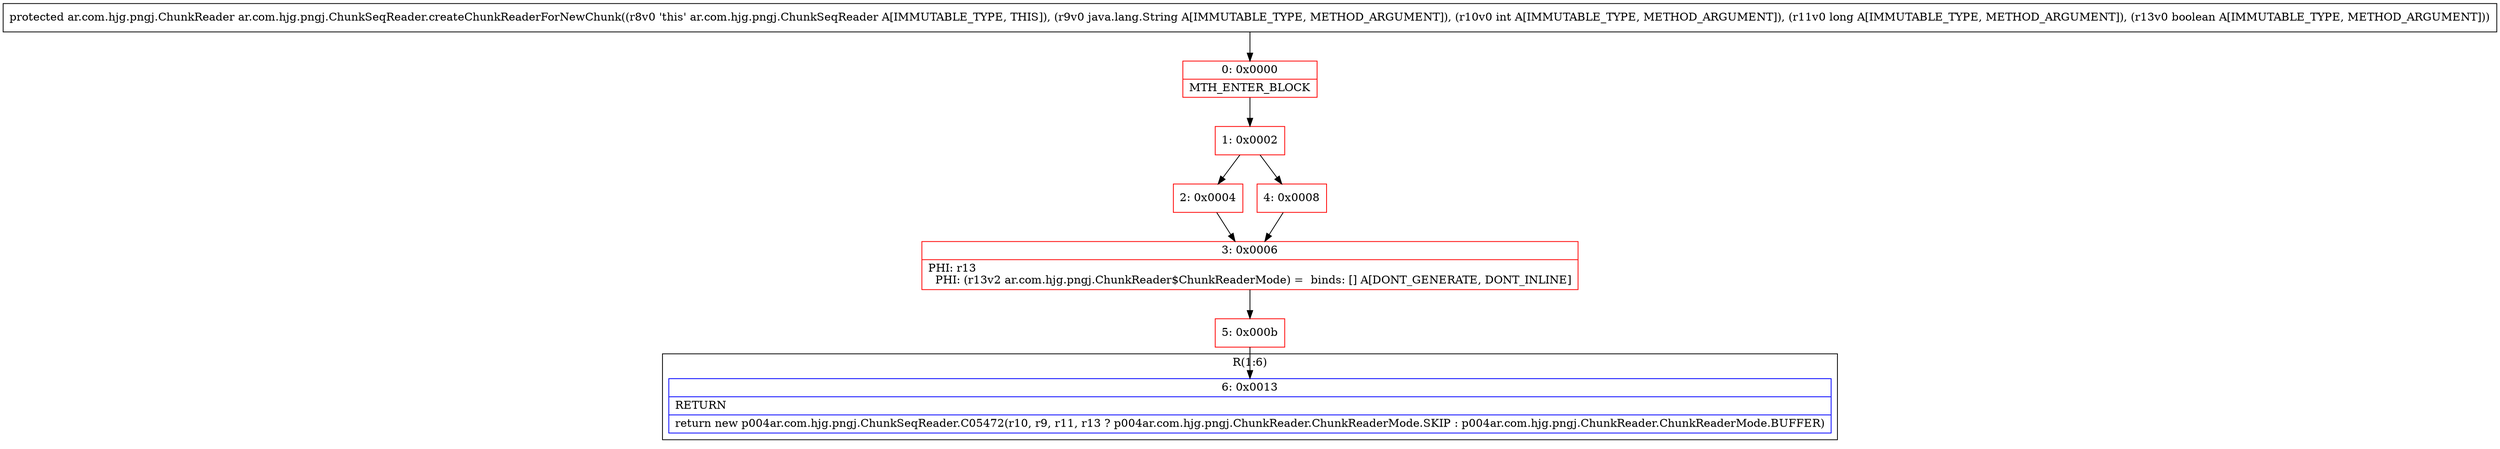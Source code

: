digraph "CFG forar.com.hjg.pngj.ChunkSeqReader.createChunkReaderForNewChunk(Ljava\/lang\/String;IJZ)Lar\/com\/hjg\/pngj\/ChunkReader;" {
subgraph cluster_Region_506111510 {
label = "R(1:6)";
node [shape=record,color=blue];
Node_6 [shape=record,label="{6\:\ 0x0013|RETURN\l|return new p004ar.com.hjg.pngj.ChunkSeqReader.C05472(r10, r9, r11, r13 ? p004ar.com.hjg.pngj.ChunkReader.ChunkReaderMode.SKIP : p004ar.com.hjg.pngj.ChunkReader.ChunkReaderMode.BUFFER)\l}"];
}
Node_0 [shape=record,color=red,label="{0\:\ 0x0000|MTH_ENTER_BLOCK\l}"];
Node_1 [shape=record,color=red,label="{1\:\ 0x0002}"];
Node_2 [shape=record,color=red,label="{2\:\ 0x0004}"];
Node_3 [shape=record,color=red,label="{3\:\ 0x0006|PHI: r13 \l  PHI: (r13v2 ar.com.hjg.pngj.ChunkReader$ChunkReaderMode) =  binds: [] A[DONT_GENERATE, DONT_INLINE]\l}"];
Node_4 [shape=record,color=red,label="{4\:\ 0x0008}"];
Node_5 [shape=record,color=red,label="{5\:\ 0x000b}"];
MethodNode[shape=record,label="{protected ar.com.hjg.pngj.ChunkReader ar.com.hjg.pngj.ChunkSeqReader.createChunkReaderForNewChunk((r8v0 'this' ar.com.hjg.pngj.ChunkSeqReader A[IMMUTABLE_TYPE, THIS]), (r9v0 java.lang.String A[IMMUTABLE_TYPE, METHOD_ARGUMENT]), (r10v0 int A[IMMUTABLE_TYPE, METHOD_ARGUMENT]), (r11v0 long A[IMMUTABLE_TYPE, METHOD_ARGUMENT]), (r13v0 boolean A[IMMUTABLE_TYPE, METHOD_ARGUMENT])) }"];
MethodNode -> Node_0;
Node_0 -> Node_1;
Node_1 -> Node_2;
Node_1 -> Node_4;
Node_2 -> Node_3;
Node_3 -> Node_5;
Node_4 -> Node_3;
Node_5 -> Node_6;
}

